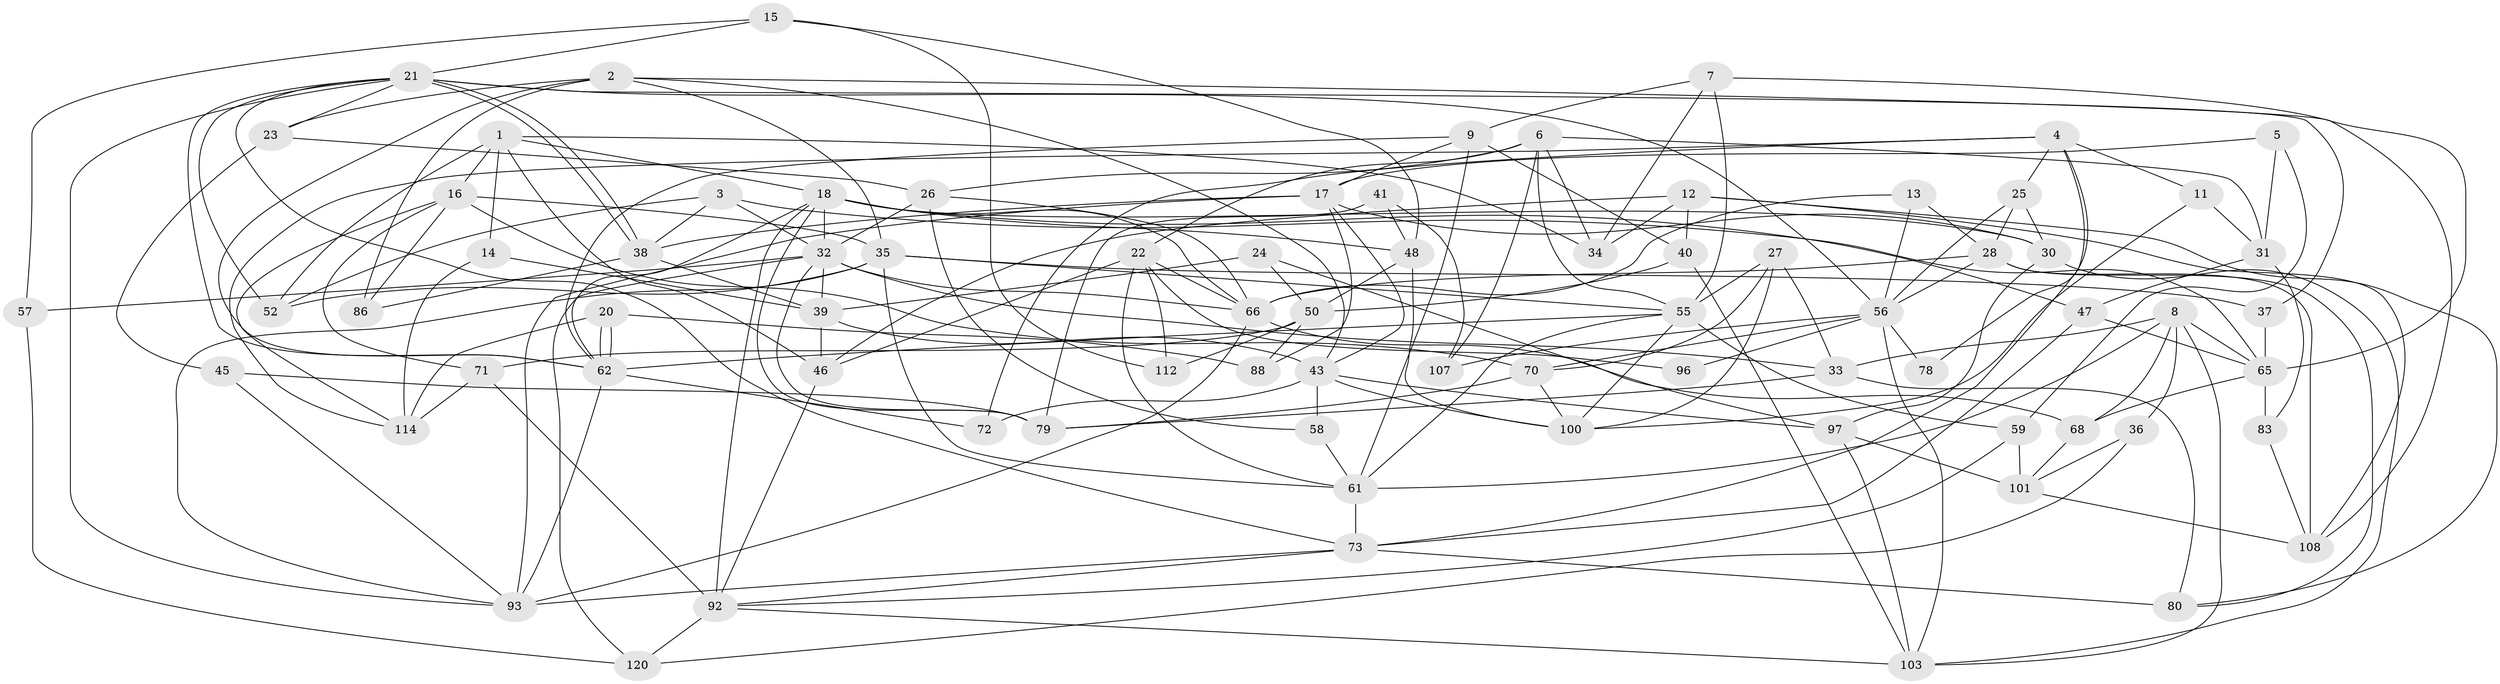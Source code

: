 // Generated by graph-tools (version 1.1) at 2025/23/03/03/25 07:23:57]
// undirected, 77 vertices, 193 edges
graph export_dot {
graph [start="1"]
  node [color=gray90,style=filled];
  1 [super="+74"];
  2 [super="+98"];
  3 [super="+81"];
  4 [super="+104"];
  5;
  6 [super="+64"];
  7 [super="+53"];
  8 [super="+85"];
  9 [super="+10"];
  11;
  12 [super="+19"];
  13;
  14;
  15;
  16 [super="+110"];
  17 [super="+29"];
  18 [super="+44"];
  20;
  21 [super="+94"];
  22 [super="+42"];
  23 [super="+95"];
  24;
  25;
  26 [super="+119"];
  27;
  28 [super="+77"];
  30 [super="+60"];
  31 [super="+51"];
  32 [super="+90"];
  33 [super="+49"];
  34;
  35 [super="+84"];
  36 [super="+117"];
  37;
  38;
  39 [super="+67"];
  40 [super="+76"];
  41;
  43 [super="+109"];
  45;
  46 [super="+63"];
  47;
  48 [super="+87"];
  50 [super="+54"];
  52;
  55 [super="+89"];
  56 [super="+111"];
  57;
  58;
  59;
  61 [super="+105"];
  62 [super="+113"];
  65 [super="+91"];
  66 [super="+69"];
  68;
  70 [super="+75"];
  71;
  72;
  73 [super="+82"];
  78;
  79 [super="+102"];
  80;
  83;
  86;
  88;
  92 [super="+106"];
  93;
  96;
  97 [super="+99"];
  100 [super="+118"];
  101 [super="+116"];
  103 [super="+115"];
  107;
  108;
  112;
  114;
  120;
  1 -- 18;
  1 -- 34;
  1 -- 16 [weight=2];
  1 -- 52;
  1 -- 14;
  1 -- 46;
  2 -- 62;
  2 -- 86;
  2 -- 23;
  2 -- 108;
  2 -- 43;
  2 -- 35;
  3 -- 52;
  3 -- 38;
  3 -- 32;
  3 -- 65;
  4 -- 73;
  4 -- 11;
  4 -- 72;
  4 -- 25;
  4 -- 114;
  4 -- 78;
  5 -- 59;
  5 -- 31;
  5 -- 17;
  6 -- 107;
  6 -- 22;
  6 -- 31;
  6 -- 34;
  6 -- 26;
  6 -- 55;
  7 -- 34;
  7 -- 55;
  7 -- 9;
  7 -- 65;
  8 -- 61;
  8 -- 33;
  8 -- 68;
  8 -- 65;
  8 -- 36;
  8 -- 103;
  9 -- 61;
  9 -- 62;
  9 -- 17;
  9 -- 40;
  11 -- 31;
  11 -- 100;
  12 -- 80;
  12 -- 34;
  12 -- 40;
  12 -- 108;
  12 -- 46;
  13 -- 66;
  13 -- 28;
  13 -- 56;
  14 -- 39;
  14 -- 114;
  15 -- 112;
  15 -- 48;
  15 -- 57;
  15 -- 21;
  16 -- 35;
  16 -- 70;
  16 -- 114;
  16 -- 86;
  16 -- 71;
  17 -- 93;
  17 -- 88;
  17 -- 38;
  17 -- 43;
  17 -- 30;
  18 -- 79;
  18 -- 62;
  18 -- 32;
  18 -- 92;
  18 -- 47;
  18 -- 66;
  18 -- 30;
  18 -- 48;
  20 -- 62;
  20 -- 62;
  20 -- 114;
  20 -- 88;
  21 -- 38;
  21 -- 38;
  21 -- 93;
  21 -- 37;
  21 -- 52;
  21 -- 56;
  21 -- 62;
  21 -- 73;
  21 -- 23;
  22 -- 46;
  22 -- 96;
  22 -- 112;
  22 -- 66 [weight=3];
  22 -- 61;
  23 -- 45;
  23 -- 26;
  24 -- 39;
  24 -- 50;
  24 -- 97;
  25 -- 30;
  25 -- 56;
  25 -- 28;
  26 -- 32;
  26 -- 58;
  26 -- 66;
  27 -- 55;
  27 -- 100;
  27 -- 33;
  27 -- 70;
  28 -- 108;
  28 -- 56;
  28 -- 80;
  28 -- 66;
  30 -- 97;
  30 -- 103;
  31 -- 83;
  31 -- 47;
  32 -- 57;
  32 -- 66;
  32 -- 79;
  32 -- 33;
  32 -- 39;
  32 -- 120;
  33 -- 80;
  33 -- 79;
  35 -- 52;
  35 -- 93;
  35 -- 61;
  35 -- 37;
  35 -- 55;
  36 -- 101;
  36 -- 120;
  37 -- 65;
  38 -- 86;
  38 -- 39;
  39 -- 43;
  39 -- 46;
  40 -- 103;
  40 -- 50;
  41 -- 48;
  41 -- 107;
  41 -- 79;
  43 -- 100;
  43 -- 72;
  43 -- 58;
  43 -- 97;
  45 -- 93;
  45 -- 79;
  46 -- 92;
  47 -- 73;
  47 -- 65;
  48 -- 50;
  48 -- 100;
  50 -- 112;
  50 -- 71;
  50 -- 88;
  55 -- 59;
  55 -- 62;
  55 -- 61;
  55 -- 100;
  56 -- 78;
  56 -- 96;
  56 -- 107;
  56 -- 103;
  56 -- 70;
  57 -- 120;
  58 -- 61;
  59 -- 101;
  59 -- 92;
  61 -- 73;
  62 -- 72;
  62 -- 93;
  65 -- 83;
  65 -- 68;
  66 -- 68;
  66 -- 93;
  68 -- 101;
  70 -- 100;
  70 -- 79;
  71 -- 92;
  71 -- 114;
  73 -- 93;
  73 -- 80;
  73 -- 92;
  83 -- 108;
  92 -- 120;
  92 -- 103;
  97 -- 103 [weight=2];
  97 -- 101;
  101 -- 108;
}
